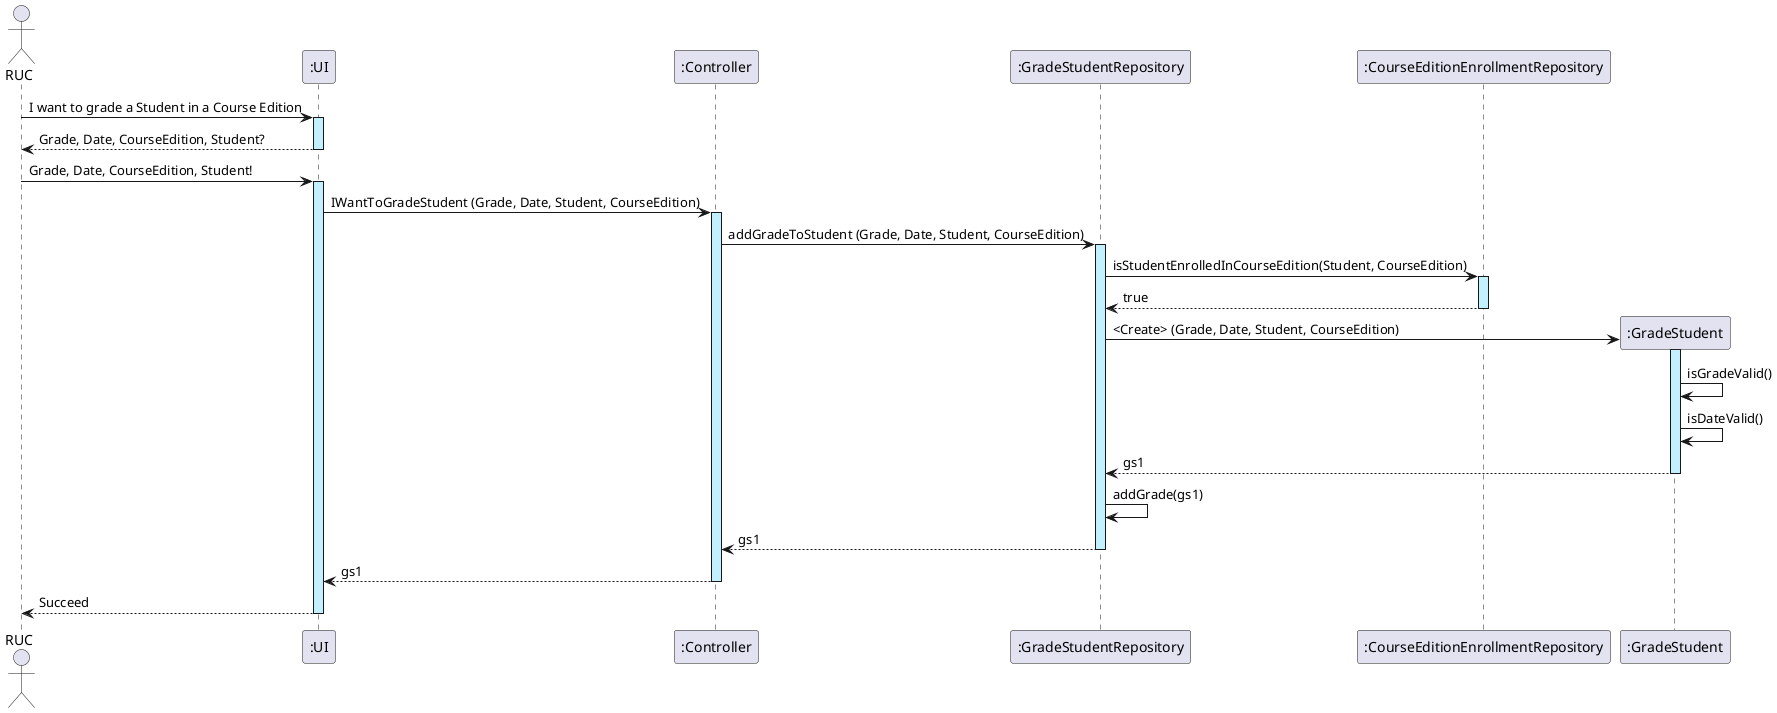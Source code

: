 @startuml
actor RUC
participant ":UI" as UI
participant ":Controller" as ctr
participant ":GradeStudentRepository" as GR
participant ":CourseEditionEnrollmentRepository" as CEER

RUC -> UI ++ #application: I want to grade a Student in a Course Edition
UI --> RUC --: Grade, Date, CourseEdition, Student?
RUC -> UI ++ #application: Grade, Date, CourseEdition, Student!
UI -> ctr ++ #application : IWantToGradeStudent (Grade, Date, Student, CourseEdition)
ctr -> GR ++ #application : addGradeToStudent (Grade, Date, Student, CourseEdition)

GR -> CEER ++ #application : isStudentEnrolledInCourseEdition(Student, CourseEdition)
CEER --> GR -- : true

create ":GradeStudent" as GS
GR -> GS ++ #application : <Create> (Grade, Date, Student, CourseEdition)
GS -> GS : isGradeValid()
GS -> GS : isDateValid()
GS --> GR -- : gs1

GR -> GR : addGrade(gs1)
GR --> ctr --: gs1
ctr --> UI --: gs1
UI --> RUC --: Succeed

@enduml
